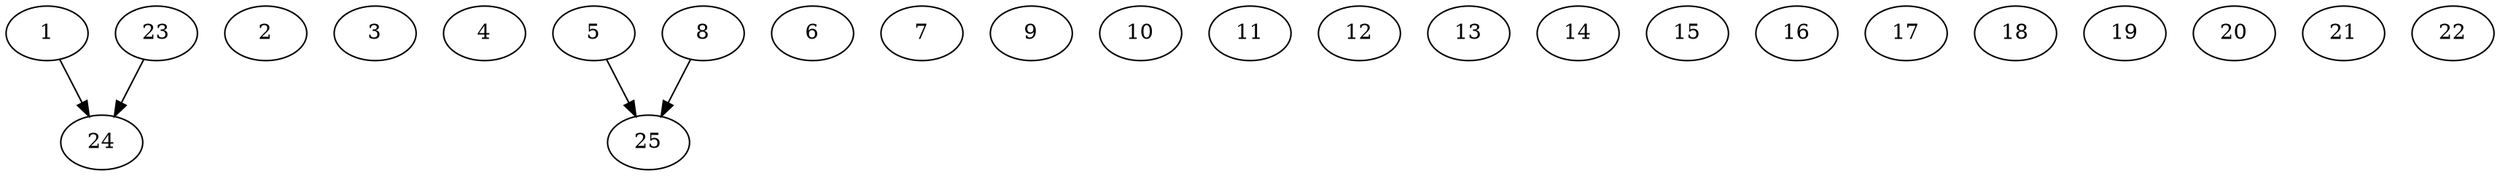 // DAG automatically generated by daggen at Thu Oct  3 14:00:39 2019
// ./daggen --dot -n 25 --ccr 0.3 --fat 0.9 --regular 0.5 --density 0.6 --mindata 5242880 --maxdata 52428800 
digraph G {
  1 [size="18749440", alpha="0.03", expect_size="5624832"] 
  1 -> 24 [size ="5624832"]
  2 [size="133399893", alpha="0.18", expect_size="40019968"] 
  3 [size="114916693", alpha="0.03", expect_size="34475008"] 
  4 [size="26313387", alpha="0.02", expect_size="7894016"] 
  5 [size="108789760", alpha="0.14", expect_size="32636928"] 
  5 -> 25 [size ="32636928"]
  6 [size="88145920", alpha="0.17", expect_size="26443776"] 
  7 [size="98443947", alpha="0.08", expect_size="29533184"] 
  8 [size="92842667", alpha="0.18", expect_size="27852800"] 
  8 -> 25 [size ="27852800"]
  9 [size="158894080", alpha="0.18", expect_size="47668224"] 
  10 [size="160450560", alpha="0.13", expect_size="48135168"] 
  11 [size="173776213", alpha="0.06", expect_size="52132864"] 
  12 [size="39997440", alpha="0.06", expect_size="11999232"] 
  13 [size="24941227", alpha="0.05", expect_size="7482368"] 
  14 [size="48407893", alpha="0.12", expect_size="14522368"] 
  15 [size="62603947", alpha="0.02", expect_size="18781184"] 
  16 [size="169724587", alpha="0.17", expect_size="50917376"] 
  17 [size="142670507", alpha="0.08", expect_size="42801152"] 
  18 [size="45161813", alpha="0.18", expect_size="13548544"] 
  19 [size="31798613", alpha="0.06", expect_size="9539584"] 
  20 [size="170376533", alpha="0.10", expect_size="51112960"] 
  21 [size="117135360", alpha="0.15", expect_size="35140608"] 
  22 [size="162884267", alpha="0.14", expect_size="48865280"] 
  23 [size="56265387", alpha="0.06", expect_size="16879616"] 
  23 -> 24 [size ="16879616"]
  24 [size="92064427", alpha="0.19", expect_size="27619328"] 
  25 [size="29644800", alpha="0.03", expect_size="8893440"] 
}
